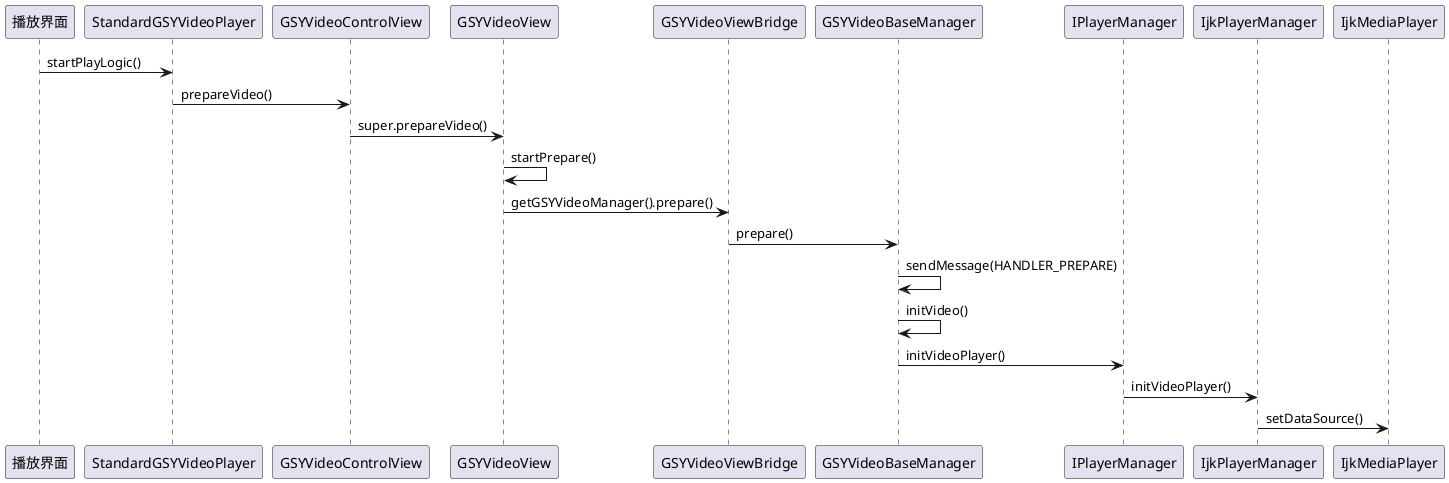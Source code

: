 @startuml
播放界面 -> StandardGSYVideoPlayer:startPlayLogic()
StandardGSYVideoPlayer -> GSYVideoControlView:prepareVideo()
GSYVideoControlView -> GSYVideoView:super.prepareVideo()
GSYVideoView -> GSYVideoView:startPrepare()
GSYVideoView -> GSYVideoViewBridge: getGSYVideoManager().prepare()
GSYVideoViewBridge -> GSYVideoBaseManager: prepare()
GSYVideoBaseManager -> GSYVideoBaseManager: sendMessage(HANDLER_PREPARE)
GSYVideoBaseManager -> GSYVideoBaseManager: initVideo()
/' GSYVideoBaseManager通过PlayerFactory.getPlayManager()来获取使用的播放内核 '/
GSYVideoBaseManager -> IPlayerManager: initVideoPlayer()
IPlayerManager -> IjkPlayerManager: initVideoPlayer()
IjkPlayerManager -> IjkMediaPlayer: setDataSource()
@enduml
